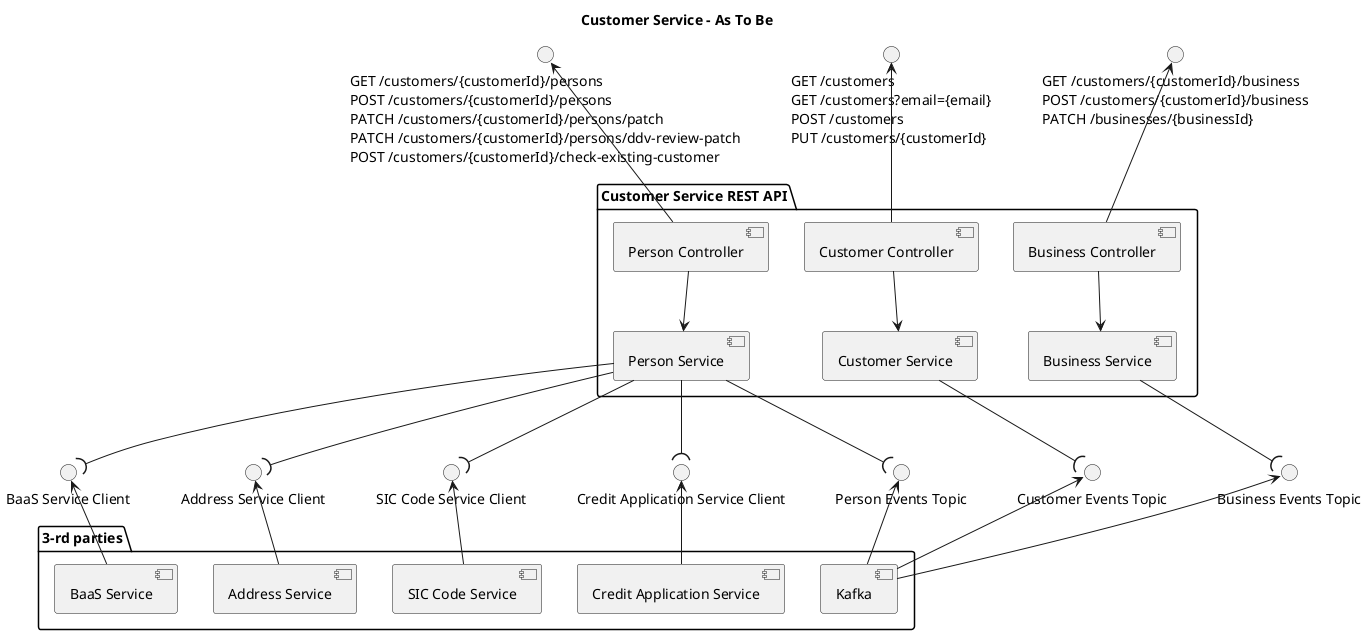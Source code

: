 @startuml Customer Service - As To Be
    title: Customer Service - As To Be

    () "GET /customers\nGET /customers?email={email}\nPOST /customers\nPUT /customers/{customerId}" as customerEndpoints
    () "GET /customers/{customerId}/persons\nPOST /customers/{customerId}/persons\nPATCH /customers/{customerId}/persons/patch\nPATCH /customers/{customerId}/persons/ddv-review-patch\nPOST /customers/{customerId}/check-existing-customer" as personEndpoints
    () "GET /customers/{customerId}/business\nPOST /customers/{customerId}/business\nPATCH /businesses/{businessId}" as businessEndpoints

    () "Credit Application Service Client" as creditApplicationServiceClient
    () "SIC Code Service Client" as sicCodeServiceClient
    () "Address Service Client" as addressServiceClient
    () "BaaS Service Client" as baasServiceClient

    () "Business Events Topic" as businessEventsTopic
    () "Customer Events Topic" as customerEventsTopic
    () "Person Events Topic" as personEventsTopic

    package "Customer Service REST API" {
        [Customer Controller] as customerController
        [Customer Service] as customerService
        customerController -up-> customerEndpoints
        customerController -down-> customerService
        customerService -down-( customerEventsTopic

        [Person Controller] as personController
        [Person Service] as personService
        personController -up-> personEndpoints
        personController -down-> personService
        personService -down-( creditApplicationServiceClient
        personService -down-( sicCodeServiceClient
        personService -down-( addressServiceClient
        personService -down-( personEventsTopic
        personService -down-( baasServiceClient

        [Business Controller] as businessController
        [Business Service] as businessService
        businessController -up-> businessEndpoints
        businessController -down-> businessService
        businessService -down-( businessEventsTopic
    }

    package "3-rd parties" {
        [Credit Application Service] as creditApplicationService
        creditApplicationService -up-> creditApplicationServiceClient

        [SIC Code Service] as sicCodeService
        sicCodeService -up-> sicCodeServiceClient

        [Address Service] as addressService
        addressService -up-> addressServiceClient

        [BaaS Service] as baasService
        baasService -up-> baasServiceClient

        [Kafka] as kafka
        kafka -up-> businessEventsTopic
        kafka -up-> customerEventsTopic
        kafka -up-> personEventsTopic
    }
@enduml